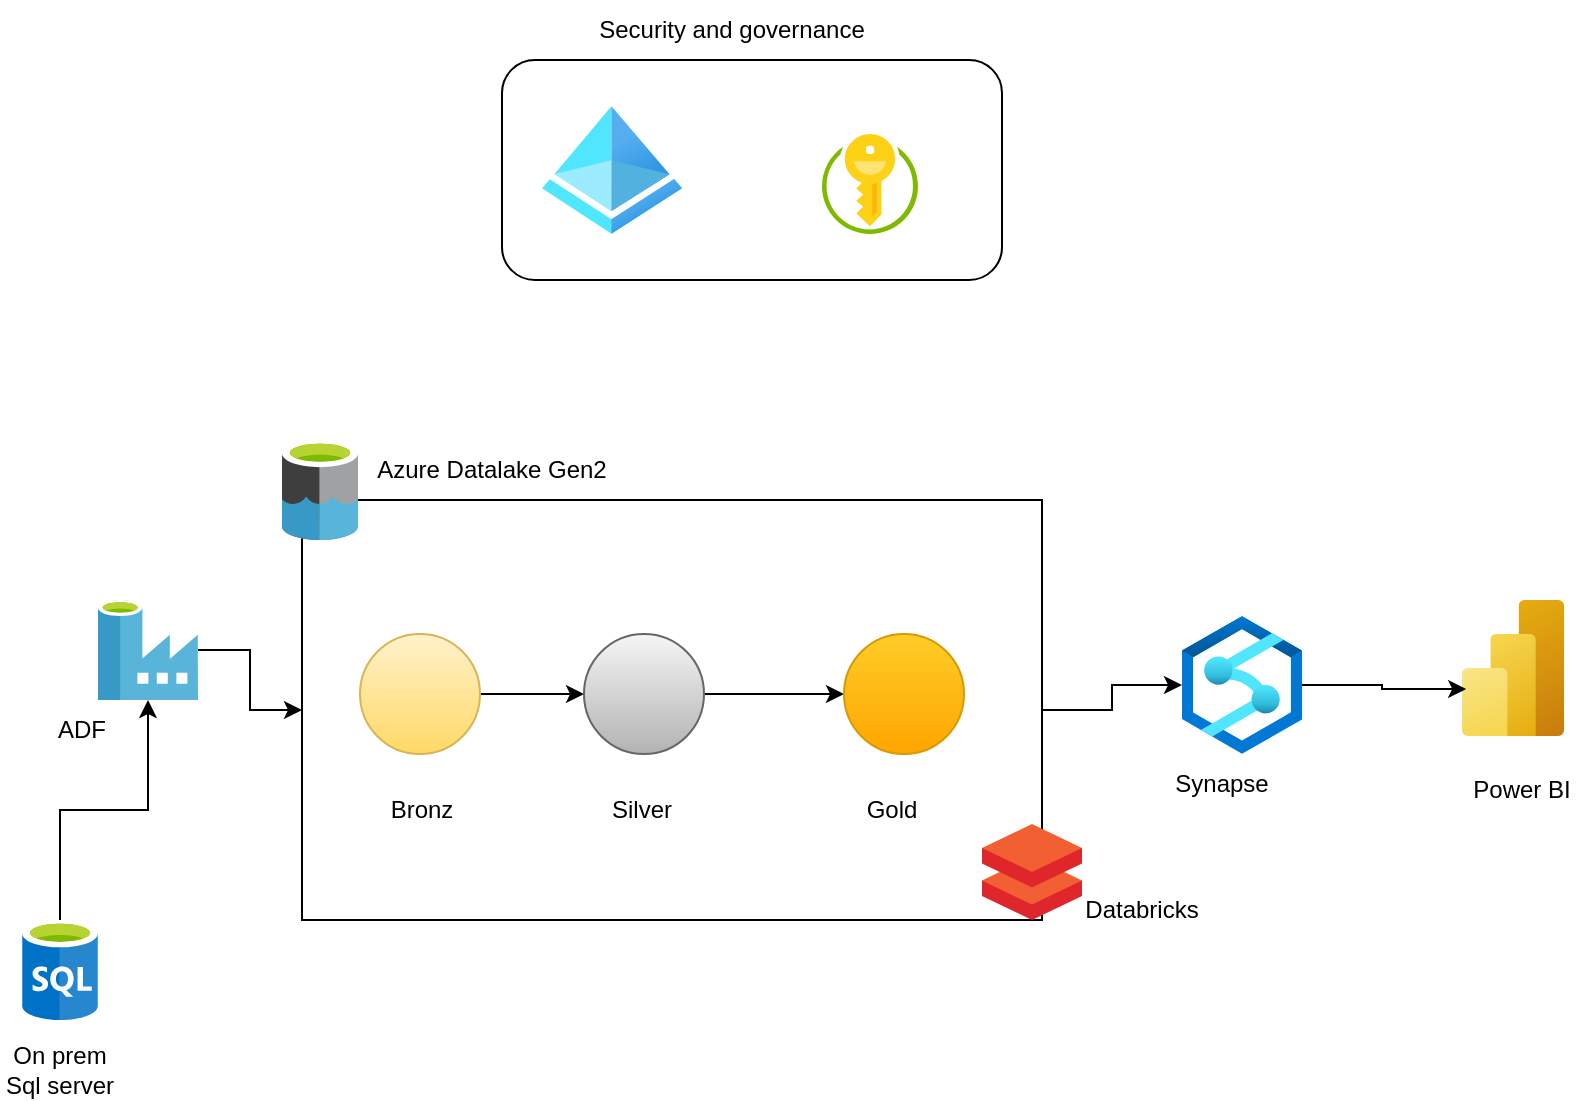 <mxfile version="24.5.5" type="github">
  <diagram name="Page-1" id="ew8Sho3sAJSPj7cg2W_-">
    <mxGraphModel dx="1647" dy="848" grid="1" gridSize="10" guides="1" tooltips="1" connect="1" arrows="1" fold="1" page="1" pageScale="1" pageWidth="850" pageHeight="1100" math="0" shadow="0">
      <root>
        <mxCell id="0" />
        <mxCell id="1" parent="0" />
        <mxCell id="hnxbU6oILWO_c1c1rUPB-3" style="edgeStyle=orthogonalEdgeStyle;rounded=0;orthogonalLoop=1;jettySize=auto;html=1;" edge="1" parent="1" source="hnxbU6oILWO_c1c1rUPB-4" target="hnxbU6oILWO_c1c1rUPB-2">
          <mxGeometry relative="1" as="geometry">
            <mxPoint x="90" y="520" as="sourcePoint" />
          </mxGeometry>
        </mxCell>
        <mxCell id="hnxbU6oILWO_c1c1rUPB-8" style="edgeStyle=orthogonalEdgeStyle;rounded=0;orthogonalLoop=1;jettySize=auto;html=1;" edge="1" parent="1" source="hnxbU6oILWO_c1c1rUPB-2" target="hnxbU6oILWO_c1c1rUPB-6">
          <mxGeometry relative="1" as="geometry" />
        </mxCell>
        <mxCell id="hnxbU6oILWO_c1c1rUPB-2" value="" style="image;sketch=0;aspect=fixed;html=1;points=[];align=center;fontSize=12;image=img/lib/mscae/Data_Factory.svg;" vertex="1" parent="1">
          <mxGeometry x="58" y="320" width="50" height="50" as="geometry" />
        </mxCell>
        <mxCell id="hnxbU6oILWO_c1c1rUPB-4" value="" style="image;sketch=0;aspect=fixed;html=1;points=[];align=center;fontSize=12;image=img/lib/mscae/SQL_Database_generic.svg;" vertex="1" parent="1">
          <mxGeometry x="20" y="480" width="38" height="50" as="geometry" />
        </mxCell>
        <mxCell id="hnxbU6oILWO_c1c1rUPB-17" style="edgeStyle=orthogonalEdgeStyle;rounded=0;orthogonalLoop=1;jettySize=auto;html=1;" edge="1" parent="1" source="hnxbU6oILWO_c1c1rUPB-6" target="hnxbU6oILWO_c1c1rUPB-14">
          <mxGeometry relative="1" as="geometry" />
        </mxCell>
        <mxCell id="hnxbU6oILWO_c1c1rUPB-6" value="" style="rounded=0;whiteSpace=wrap;html=1;" vertex="1" parent="1">
          <mxGeometry x="160" y="270" width="370" height="210" as="geometry" />
        </mxCell>
        <mxCell id="hnxbU6oILWO_c1c1rUPB-5" value="" style="image;sketch=0;aspect=fixed;html=1;points=[];align=center;fontSize=12;image=img/lib/mscae/Data_Lake.svg;" vertex="1" parent="1">
          <mxGeometry x="150" y="240" width="38" height="50" as="geometry" />
        </mxCell>
        <mxCell id="hnxbU6oILWO_c1c1rUPB-7" value="" style="image;sketch=0;aspect=fixed;html=1;points=[];align=center;fontSize=12;image=img/lib/mscae/Databricks.svg;" vertex="1" parent="1">
          <mxGeometry x="500" y="432" width="50" height="48" as="geometry" />
        </mxCell>
        <mxCell id="hnxbU6oILWO_c1c1rUPB-12" style="edgeStyle=orthogonalEdgeStyle;rounded=0;orthogonalLoop=1;jettySize=auto;html=1;" edge="1" parent="1" source="hnxbU6oILWO_c1c1rUPB-9" target="hnxbU6oILWO_c1c1rUPB-10">
          <mxGeometry relative="1" as="geometry" />
        </mxCell>
        <mxCell id="hnxbU6oILWO_c1c1rUPB-9" value="" style="ellipse;whiteSpace=wrap;html=1;aspect=fixed;fillColor=#fff2cc;strokeColor=#d6b656;gradientColor=#ffd966;" vertex="1" parent="1">
          <mxGeometry x="189" y="337" width="60" height="60" as="geometry" />
        </mxCell>
        <mxCell id="hnxbU6oILWO_c1c1rUPB-13" style="edgeStyle=orthogonalEdgeStyle;rounded=0;orthogonalLoop=1;jettySize=auto;html=1;entryX=0;entryY=0.5;entryDx=0;entryDy=0;" edge="1" parent="1" source="hnxbU6oILWO_c1c1rUPB-10" target="hnxbU6oILWO_c1c1rUPB-11">
          <mxGeometry relative="1" as="geometry" />
        </mxCell>
        <mxCell id="hnxbU6oILWO_c1c1rUPB-10" value="" style="ellipse;whiteSpace=wrap;html=1;aspect=fixed;fillColor=#f5f5f5;gradientColor=#b3b3b3;strokeColor=#666666;" vertex="1" parent="1">
          <mxGeometry x="301" y="337" width="60" height="60" as="geometry" />
        </mxCell>
        <mxCell id="hnxbU6oILWO_c1c1rUPB-11" value="" style="ellipse;whiteSpace=wrap;html=1;aspect=fixed;fillColor=#ffcd28;gradientColor=#ffa500;strokeColor=#d79b00;" vertex="1" parent="1">
          <mxGeometry x="431" y="337" width="60" height="60" as="geometry" />
        </mxCell>
        <mxCell id="hnxbU6oILWO_c1c1rUPB-14" value="" style="image;aspect=fixed;html=1;points=[];align=center;fontSize=12;image=img/lib/azure2/analytics/Azure_Synapse_Analytics.svg;" vertex="1" parent="1">
          <mxGeometry x="600" y="328" width="60" height="69" as="geometry" />
        </mxCell>
        <mxCell id="hnxbU6oILWO_c1c1rUPB-18" value="" style="image;aspect=fixed;html=1;points=[];align=center;fontSize=12;image=img/lib/azure2/analytics/Power_BI_Embedded.svg;" vertex="1" parent="1">
          <mxGeometry x="740" y="320" width="51" height="68" as="geometry" />
        </mxCell>
        <mxCell id="hnxbU6oILWO_c1c1rUPB-19" style="edgeStyle=orthogonalEdgeStyle;rounded=0;orthogonalLoop=1;jettySize=auto;html=1;entryX=0.041;entryY=0.655;entryDx=0;entryDy=0;entryPerimeter=0;" edge="1" parent="1" source="hnxbU6oILWO_c1c1rUPB-14" target="hnxbU6oILWO_c1c1rUPB-18">
          <mxGeometry relative="1" as="geometry" />
        </mxCell>
        <mxCell id="hnxbU6oILWO_c1c1rUPB-22" value="" style="rounded=1;whiteSpace=wrap;html=1;" vertex="1" parent="1">
          <mxGeometry x="260" y="50" width="250" height="110" as="geometry" />
        </mxCell>
        <mxCell id="hnxbU6oILWO_c1c1rUPB-20" value="" style="image;aspect=fixed;html=1;points=[];align=center;fontSize=12;image=img/lib/azure2/identity/Azure_Active_Directory.svg;" vertex="1" parent="1">
          <mxGeometry x="280" y="73" width="70" height="64" as="geometry" />
        </mxCell>
        <mxCell id="hnxbU6oILWO_c1c1rUPB-21" value="" style="image;sketch=0;aspect=fixed;html=1;points=[];align=center;fontSize=12;image=img/lib/mscae/Key_Vaults.svg;" vertex="1" parent="1">
          <mxGeometry x="420" y="87" width="48" height="50" as="geometry" />
        </mxCell>
        <mxCell id="hnxbU6oILWO_c1c1rUPB-24" value="On prem Sql server" style="text;html=1;align=center;verticalAlign=middle;whiteSpace=wrap;rounded=0;" vertex="1" parent="1">
          <mxGeometry x="9" y="540" width="60" height="30" as="geometry" />
        </mxCell>
        <mxCell id="hnxbU6oILWO_c1c1rUPB-25" value="ADF" style="text;html=1;align=center;verticalAlign=middle;whiteSpace=wrap;rounded=0;" vertex="1" parent="1">
          <mxGeometry x="20" y="370" width="60" height="30" as="geometry" />
        </mxCell>
        <mxCell id="hnxbU6oILWO_c1c1rUPB-26" value="Azure Datalake Gen2" style="text;html=1;align=center;verticalAlign=middle;whiteSpace=wrap;rounded=0;" vertex="1" parent="1">
          <mxGeometry x="190" y="240" width="130" height="30" as="geometry" />
        </mxCell>
        <mxCell id="hnxbU6oILWO_c1c1rUPB-27" value="Bronz" style="text;html=1;align=center;verticalAlign=middle;whiteSpace=wrap;rounded=0;" vertex="1" parent="1">
          <mxGeometry x="190" y="410" width="60" height="30" as="geometry" />
        </mxCell>
        <mxCell id="hnxbU6oILWO_c1c1rUPB-28" value="Silver" style="text;html=1;align=center;verticalAlign=middle;whiteSpace=wrap;rounded=0;" vertex="1" parent="1">
          <mxGeometry x="300" y="410" width="60" height="30" as="geometry" />
        </mxCell>
        <mxCell id="hnxbU6oILWO_c1c1rUPB-29" value="Gold" style="text;html=1;align=center;verticalAlign=middle;whiteSpace=wrap;rounded=0;" vertex="1" parent="1">
          <mxGeometry x="425" y="410" width="60" height="30" as="geometry" />
        </mxCell>
        <mxCell id="hnxbU6oILWO_c1c1rUPB-30" value="Databricks" style="text;html=1;align=center;verticalAlign=middle;whiteSpace=wrap;rounded=0;" vertex="1" parent="1">
          <mxGeometry x="550" y="460" width="60" height="30" as="geometry" />
        </mxCell>
        <mxCell id="hnxbU6oILWO_c1c1rUPB-31" value="Security and governance" style="text;html=1;align=center;verticalAlign=middle;whiteSpace=wrap;rounded=0;" vertex="1" parent="1">
          <mxGeometry x="300" y="20" width="150" height="30" as="geometry" />
        </mxCell>
        <mxCell id="hnxbU6oILWO_c1c1rUPB-32" value="Synapse" style="text;html=1;align=center;verticalAlign=middle;whiteSpace=wrap;rounded=0;" vertex="1" parent="1">
          <mxGeometry x="570" y="397" width="100" height="30" as="geometry" />
        </mxCell>
        <mxCell id="hnxbU6oILWO_c1c1rUPB-34" value="Power BI" style="text;html=1;align=center;verticalAlign=middle;whiteSpace=wrap;rounded=0;" vertex="1" parent="1">
          <mxGeometry x="740" y="400" width="60" height="30" as="geometry" />
        </mxCell>
      </root>
    </mxGraphModel>
  </diagram>
</mxfile>
